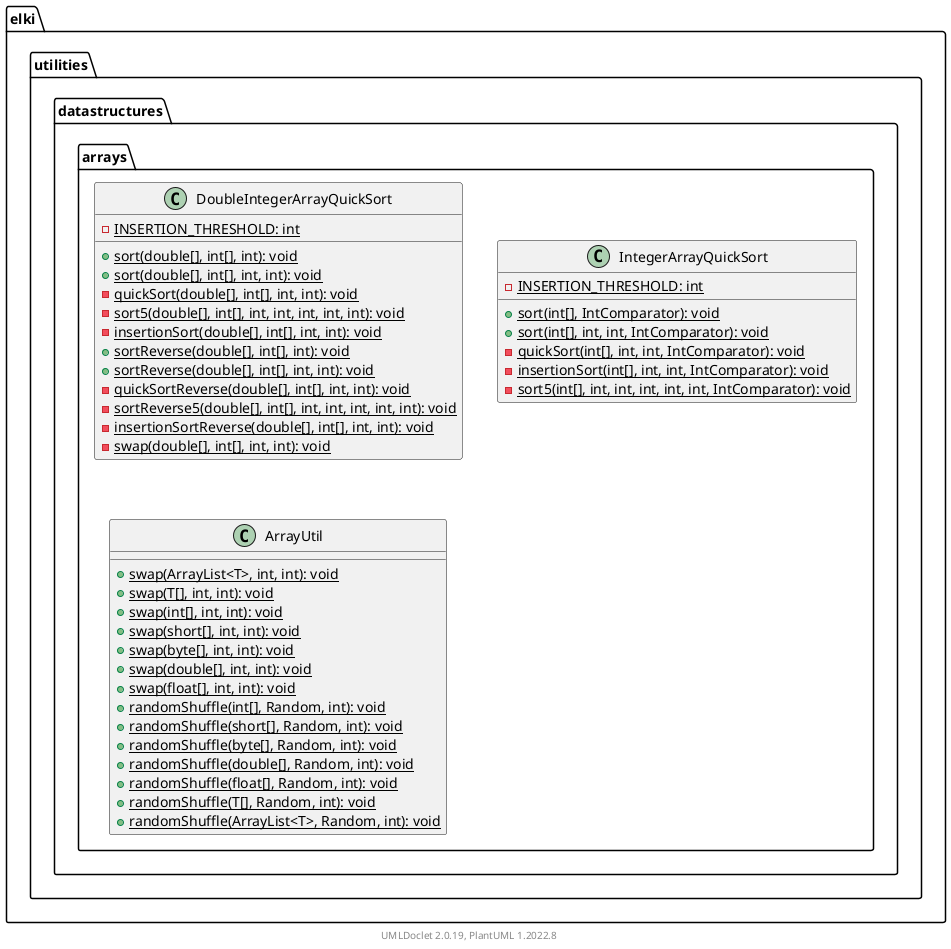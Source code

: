 @startuml
    remove .*\.(Instance|Par|Parameterizer|Factory)$
    namespace elki.utilities.datastructures.arrays {

        class DoubleIntegerArrayQuickSort [[DoubleIntegerArrayQuickSort.html]] {
            {static} -INSERTION_THRESHOLD: int
            {static} +sort(double[], int[], int): void
            {static} +sort(double[], int[], int, int): void
            {static} -quickSort(double[], int[], int, int): void
            {static} -sort5(double[], int[], int, int, int, int, int): void
            {static} -insertionSort(double[], int[], int, int): void
            {static} +sortReverse(double[], int[], int): void
            {static} +sortReverse(double[], int[], int, int): void
            {static} -quickSortReverse(double[], int[], int, int): void
            {static} -sortReverse5(double[], int[], int, int, int, int, int): void
            {static} -insertionSortReverse(double[], int[], int, int): void
            {static} -swap(double[], int[], int, int): void
        }

        class IntegerArrayQuickSort [[IntegerArrayQuickSort.html]] {
            {static} -INSERTION_THRESHOLD: int
            {static} +sort(int[], IntComparator): void
            {static} +sort(int[], int, int, IntComparator): void
            {static} -quickSort(int[], int, int, IntComparator): void
            {static} -insertionSort(int[], int, int, IntComparator): void
            {static} -sort5(int[], int, int, int, int, int, IntComparator): void
        }

        class ArrayUtil [[ArrayUtil.html]] {
            {static} +swap(ArrayList<T>, int, int): void
            {static} +swap(T[], int, int): void
            {static} +swap(int[], int, int): void
            {static} +swap(short[], int, int): void
            {static} +swap(byte[], int, int): void
            {static} +swap(double[], int, int): void
            {static} +swap(float[], int, int): void
            {static} +randomShuffle(int[], Random, int): void
            {static} +randomShuffle(short[], Random, int): void
            {static} +randomShuffle(byte[], Random, int): void
            {static} +randomShuffle(double[], Random, int): void
            {static} +randomShuffle(float[], Random, int): void
            {static} +randomShuffle(T[], Random, int): void
            {static} +randomShuffle(ArrayList<T>, Random, int): void
        }

    }

    center footer UMLDoclet 2.0.19, PlantUML 1.2022.8
@enduml
